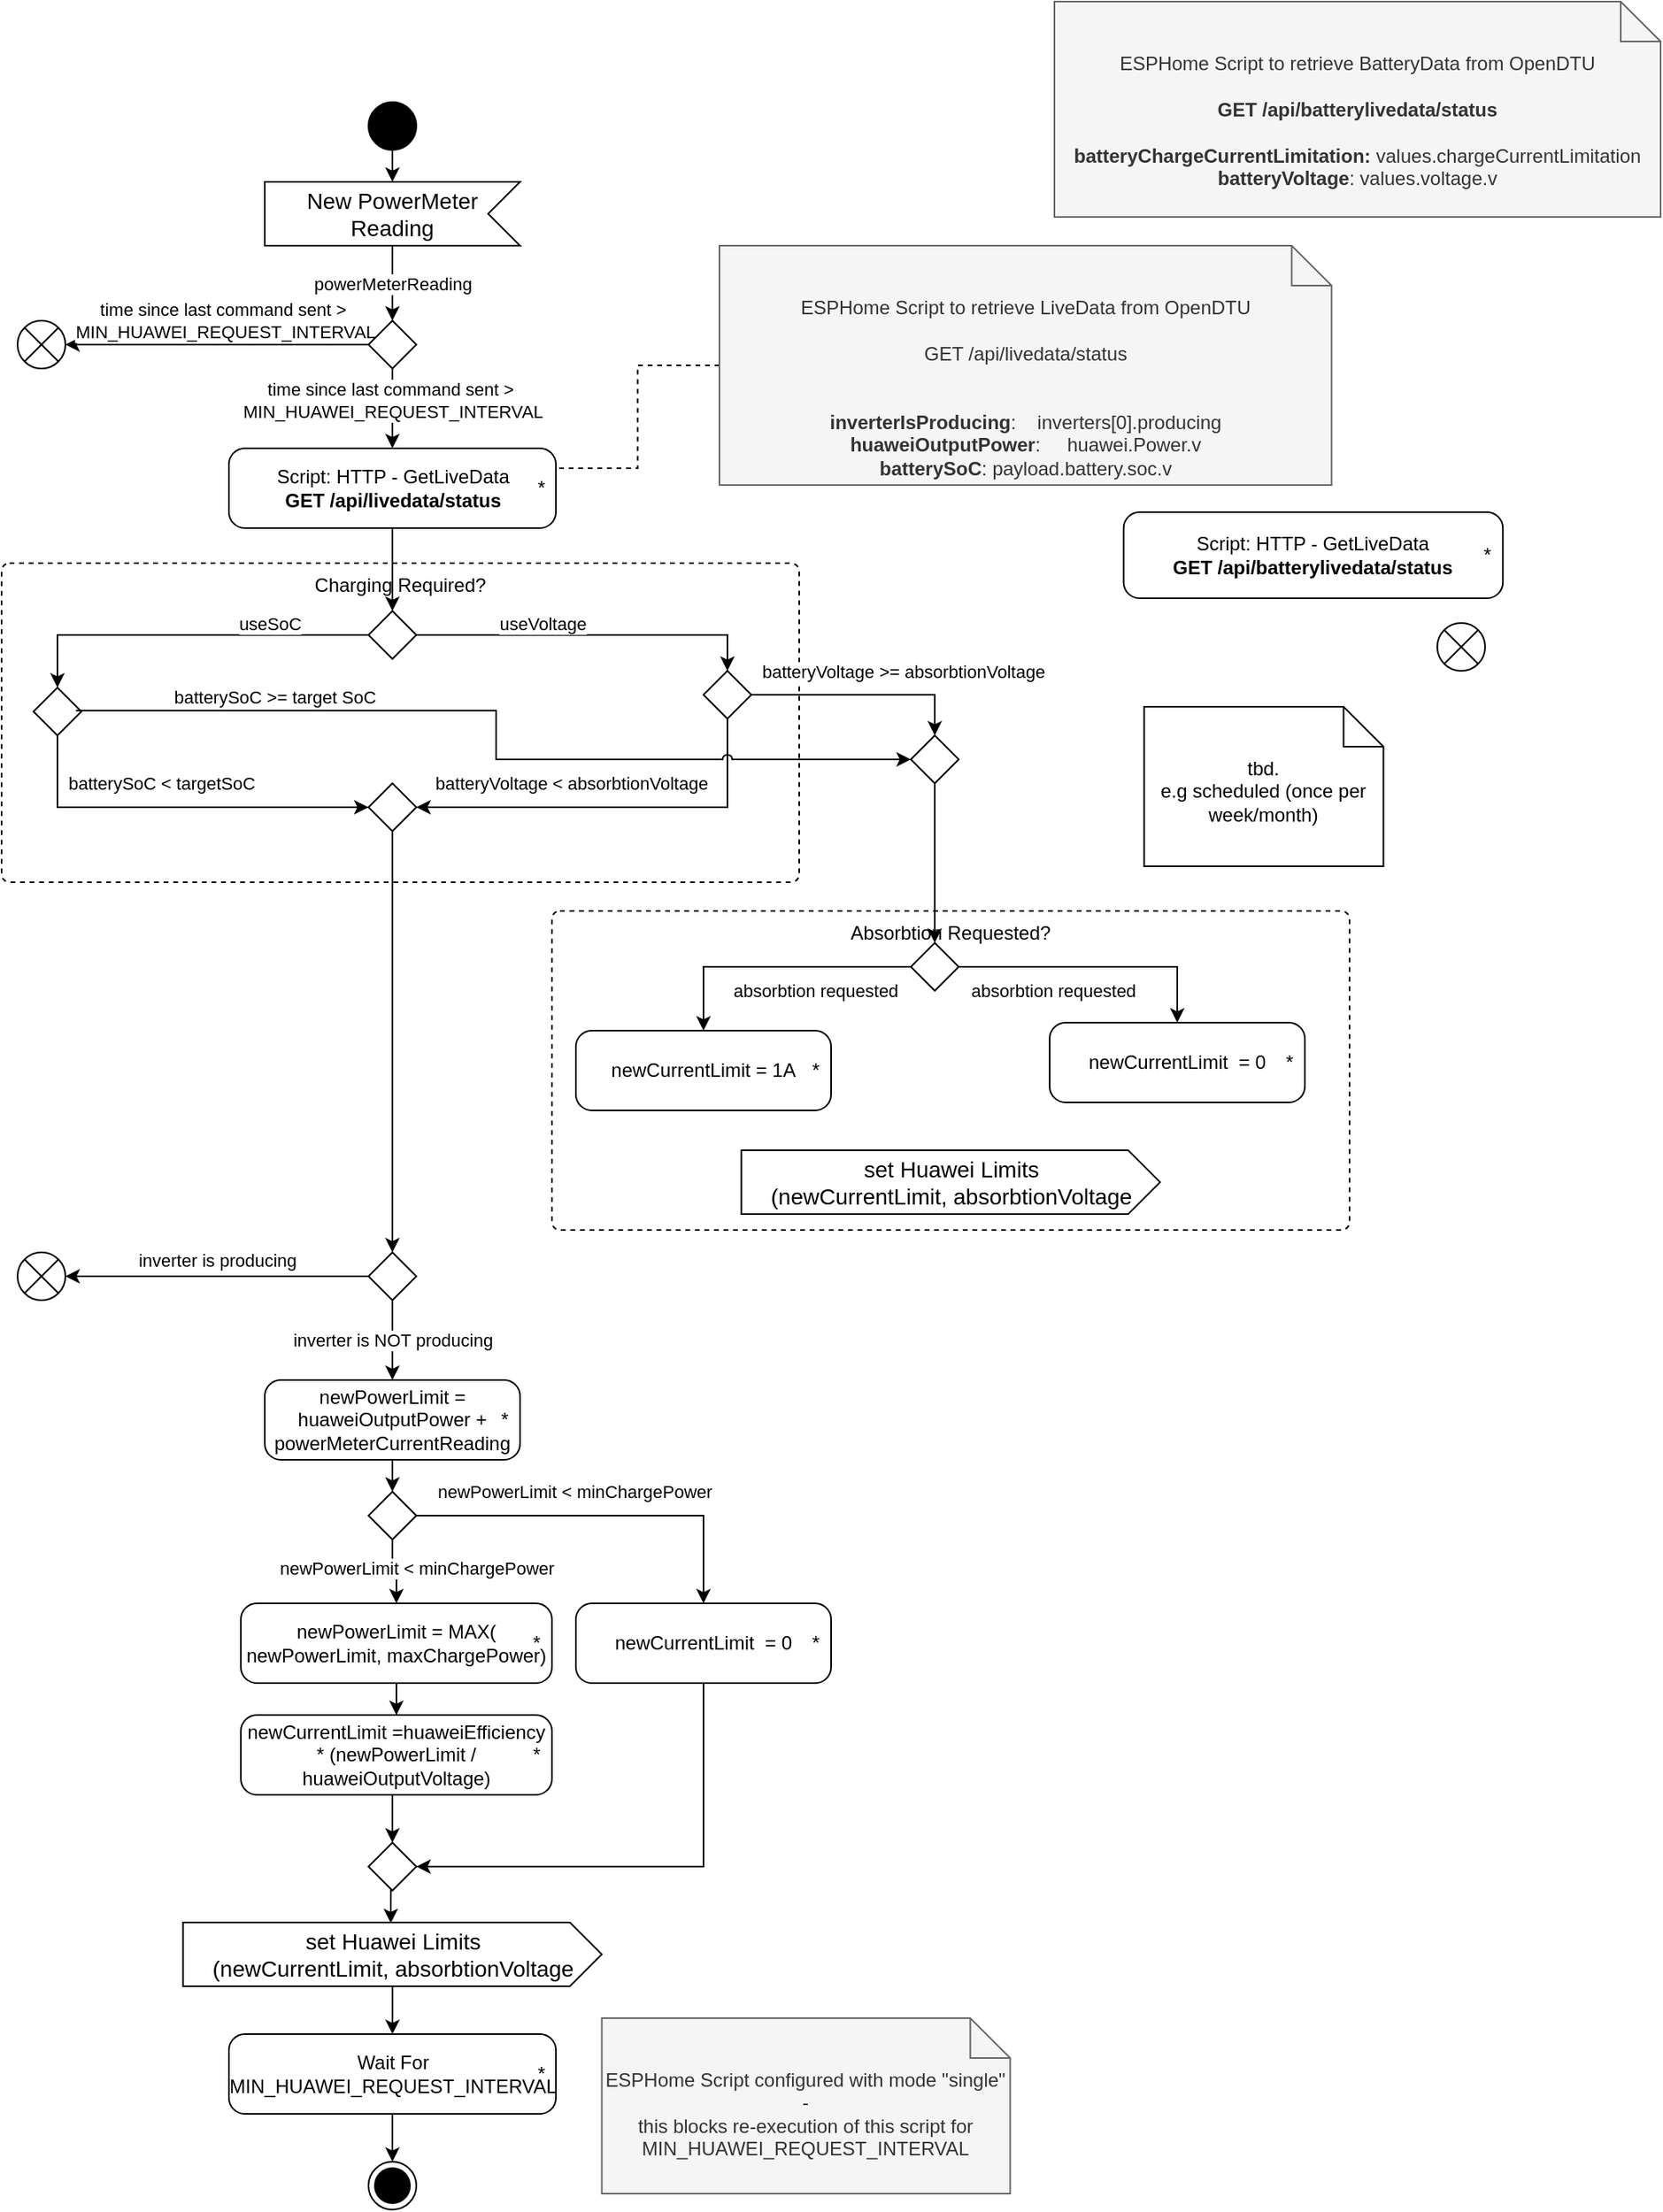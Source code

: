 <mxfile version="21.2.3" type="github">
  <diagram name="Seite-1" id="RnQn5qa8K4LxPab7MKX_">
    <mxGraphModel dx="1314" dy="717" grid="1" gridSize="10" guides="1" tooltips="1" connect="1" arrows="1" fold="1" page="1" pageScale="1" pageWidth="827" pageHeight="1169" math="0" shadow="0">
      <root>
        <mxCell id="0" />
        <mxCell id="1" parent="0" />
        <mxCell id="-vslxbHUs3JhE1hCQwjN-31" value="Absorbtion Requested?" style="html=1;align=center;verticalAlign=top;rounded=1;absoluteArcSize=1;arcSize=10;dashed=1;whiteSpace=wrap;" parent="1" vertex="1">
          <mxGeometry x="355" y="600" width="500" height="200" as="geometry" />
        </mxCell>
        <mxCell id="-vslxbHUs3JhE1hCQwjN-29" value="Charging Required?" style="html=1;align=center;verticalAlign=top;rounded=1;absoluteArcSize=1;arcSize=10;dashed=1;whiteSpace=wrap;" parent="1" vertex="1">
          <mxGeometry x="10" y="382" width="500" height="200" as="geometry" />
        </mxCell>
        <mxCell id="RYd9b7n3B8SkECeL92zZ-37" value="" style="edgeStyle=orthogonalEdgeStyle;rounded=0;orthogonalLoop=1;jettySize=auto;html=1;exitX=0.5;exitY=1;exitDx=0;exitDy=0;" edge="1" parent="1" source="RYd9b7n3B8SkECeL92zZ-31" target="RYd9b7n3B8SkECeL92zZ-34">
          <mxGeometry relative="1" as="geometry" />
        </mxCell>
        <mxCell id="RYd9b7n3B8SkECeL92zZ-39" style="edgeStyle=orthogonalEdgeStyle;rounded=0;orthogonalLoop=1;jettySize=auto;html=1;" edge="1" parent="1" source="-vslxbHUs3JhE1hCQwjN-1" target="RYd9b7n3B8SkECeL92zZ-31">
          <mxGeometry relative="1" as="geometry" />
        </mxCell>
        <mxCell id="-vslxbHUs3JhE1hCQwjN-1" value="&lt;div&gt;set Huawei Limits&lt;/div&gt;&lt;div&gt;(newCurrentLimit, absorbtionVoltage&lt;br&gt;&lt;/div&gt;" style="html=1;shape=mxgraph.infographic.ribbonSimple;notch1=0;notch2=20;align=center;verticalAlign=middle;fontSize=14;fontStyle=0;fillColor=#FFFFFF;whiteSpace=wrap;" parent="1" vertex="1">
          <mxGeometry x="123.75" y="1234" width="262.5" height="40" as="geometry" />
        </mxCell>
        <mxCell id="-vslxbHUs3JhE1hCQwjN-2" value="New PowerMeter Reading" style="html=1;shape=mxgraph.infographic.ribbonSimple;notch1=20;notch2=0;align=center;verticalAlign=middle;fontSize=14;fontStyle=0;flipH=1;fillColor=#FFFFFF;whiteSpace=wrap;" parent="1" vertex="1">
          <mxGeometry x="175" y="143" width="160" height="40" as="geometry" />
        </mxCell>
        <mxCell id="-vslxbHUs3JhE1hCQwjN-4" style="edgeStyle=orthogonalEdgeStyle;rounded=0;orthogonalLoop=1;jettySize=auto;html=1;exitX=0.5;exitY=1;exitDx=0;exitDy=0;entryX=0;entryY=0;entryDx=80;entryDy=0;entryPerimeter=0;" parent="1" source="-vslxbHUs3JhE1hCQwjN-3" target="-vslxbHUs3JhE1hCQwjN-2" edge="1">
          <mxGeometry relative="1" as="geometry" />
        </mxCell>
        <mxCell id="-vslxbHUs3JhE1hCQwjN-3" value="" style="ellipse;fillColor=strokeColor;html=1;" parent="1" vertex="1">
          <mxGeometry x="240" y="93" width="30" height="30" as="geometry" />
        </mxCell>
        <mxCell id="-vslxbHUs3JhE1hCQwjN-14" value="useSoC" style="edgeStyle=orthogonalEdgeStyle;rounded=0;orthogonalLoop=1;jettySize=auto;html=1;exitX=0;exitY=0.5;exitDx=0;exitDy=0;entryX=0.5;entryY=0;entryDx=0;entryDy=0;" parent="1" source="-vslxbHUs3JhE1hCQwjN-5" target="-vslxbHUs3JhE1hCQwjN-21" edge="1">
          <mxGeometry x="-0.458" y="-7" relative="1" as="geometry">
            <mxPoint x="330" y="452" as="targetPoint" />
            <mxPoint as="offset" />
          </mxGeometry>
        </mxCell>
        <mxCell id="-vslxbHUs3JhE1hCQwjN-5" value="" style="rhombus;" parent="1" vertex="1">
          <mxGeometry x="240" y="412" width="30" height="30" as="geometry" />
        </mxCell>
        <mxCell id="RYd9b7n3B8SkECeL92zZ-20" style="edgeStyle=orthogonalEdgeStyle;rounded=0;orthogonalLoop=1;jettySize=auto;html=1;exitX=0.5;exitY=1;exitDx=0;exitDy=0;entryX=0.5;entryY=0;entryDx=0;entryDy=0;" edge="1" parent="1" source="-vslxbHUs3JhE1hCQwjN-9" target="RYd9b7n3B8SkECeL92zZ-16">
          <mxGeometry relative="1" as="geometry" />
        </mxCell>
        <mxCell id="-vslxbHUs3JhE1hCQwjN-9" value="newPowerLimit = huaweiOutputPower + powerMeterCurrentReading" style="html=1;dashed=0;rounded=1;absoluteArcSize=1;arcSize=20;verticalAlign=middle;align=center;whiteSpace=wrap;" parent="1" vertex="1">
          <mxGeometry x="175" y="894" width="160" height="50" as="geometry" />
        </mxCell>
        <mxCell id="-vslxbHUs3JhE1hCQwjN-10" value="*" style="text;resizeWidth=0;resizeHeight=0;points=[];part=1;verticalAlign=middle;align=center;html=1;" parent="-vslxbHUs3JhE1hCQwjN-9" vertex="1">
          <mxGeometry x="1" y="0.5" width="20" height="20" relative="1" as="geometry">
            <mxPoint x="-20" y="-10" as="offset" />
          </mxGeometry>
        </mxCell>
        <mxCell id="-vslxbHUs3JhE1hCQwjN-15" value="batteryVoltage &amp;lt; absorbtionVoltage" style="edgeStyle=orthogonalEdgeStyle;rounded=0;orthogonalLoop=1;jettySize=auto;html=1;exitX=0.5;exitY=1;exitDx=0;exitDy=0;entryX=1;entryY=0.5;entryDx=0;entryDy=0;" parent="1" source="-vslxbHUs3JhE1hCQwjN-13" target="-vslxbHUs3JhE1hCQwjN-24" edge="1">
          <mxGeometry x="0.225" y="-15" relative="1" as="geometry">
            <mxPoint x="160" y="670" as="targetPoint" />
            <mxPoint as="offset" />
          </mxGeometry>
        </mxCell>
        <mxCell id="-vslxbHUs3JhE1hCQwjN-19" style="edgeStyle=orthogonalEdgeStyle;rounded=0;orthogonalLoop=1;jettySize=auto;html=1;exitX=1;exitY=0.5;exitDx=0;exitDy=0;entryX=0.5;entryY=0;entryDx=0;entryDy=0;" parent="1" source="-vslxbHUs3JhE1hCQwjN-13" target="RYd9b7n3B8SkECeL92zZ-50" edge="1">
          <mxGeometry relative="1" as="geometry">
            <mxPoint x="10" y="592" as="targetPoint" />
          </mxGeometry>
        </mxCell>
        <mxCell id="-vslxbHUs3JhE1hCQwjN-20" value="batteryVoltage &amp;gt;= absorbtionVoltage" style="edgeLabel;html=1;align=center;verticalAlign=middle;resizable=0;points=[];" parent="-vslxbHUs3JhE1hCQwjN-19" vertex="1" connectable="0">
          <mxGeometry x="-0.316" y="-2" relative="1" as="geometry">
            <mxPoint x="47" y="-17" as="offset" />
          </mxGeometry>
        </mxCell>
        <mxCell id="-vslxbHUs3JhE1hCQwjN-13" value="" style="rhombus;" parent="1" vertex="1">
          <mxGeometry x="450" y="449.5" width="30" height="30" as="geometry" />
        </mxCell>
        <mxCell id="-vslxbHUs3JhE1hCQwjN-18" value="useVoltage" style="edgeStyle=orthogonalEdgeStyle;rounded=0;orthogonalLoop=1;jettySize=auto;html=1;exitX=1;exitY=0.5;exitDx=0;exitDy=0;entryX=0.5;entryY=0;entryDx=0;entryDy=0;" parent="1" source="-vslxbHUs3JhE1hCQwjN-5" target="-vslxbHUs3JhE1hCQwjN-13" edge="1">
          <mxGeometry x="-0.273" y="7" relative="1" as="geometry">
            <mxPoint x="40" y="472" as="targetPoint" />
            <mxPoint x="165" y="437" as="sourcePoint" />
            <mxPoint as="offset" />
          </mxGeometry>
        </mxCell>
        <mxCell id="-vslxbHUs3JhE1hCQwjN-21" value="" style="rhombus;" parent="1" vertex="1">
          <mxGeometry x="30" y="460" width="30" height="30" as="geometry" />
        </mxCell>
        <mxCell id="-vslxbHUs3JhE1hCQwjN-22" value="batterySoC &amp;lt; targetSoC" style="edgeStyle=orthogonalEdgeStyle;rounded=0;orthogonalLoop=1;jettySize=auto;html=1;exitX=0.5;exitY=1;exitDx=0;exitDy=0;entryX=0;entryY=0.5;entryDx=0;entryDy=0;" parent="1" source="-vslxbHUs3JhE1hCQwjN-21" target="-vslxbHUs3JhE1hCQwjN-24" edge="1">
          <mxGeometry x="-0.084" y="15" relative="1" as="geometry">
            <mxPoint x="254.66" y="787" as="targetPoint" />
            <mxPoint x="254.66" y="677" as="sourcePoint" />
            <mxPoint as="offset" />
          </mxGeometry>
        </mxCell>
        <mxCell id="RYd9b7n3B8SkECeL92zZ-8" style="edgeStyle=orthogonalEdgeStyle;rounded=0;orthogonalLoop=1;jettySize=auto;html=1;exitX=0.5;exitY=1;exitDx=0;exitDy=0;" edge="1" parent="1" source="-vslxbHUs3JhE1hCQwjN-24" target="RYd9b7n3B8SkECeL92zZ-2">
          <mxGeometry relative="1" as="geometry" />
        </mxCell>
        <mxCell id="-vslxbHUs3JhE1hCQwjN-24" value="" style="rhombus;" parent="1" vertex="1">
          <mxGeometry x="240" y="520" width="30" height="30" as="geometry" />
        </mxCell>
        <mxCell id="-vslxbHUs3JhE1hCQwjN-25" value="" style="shape=sumEllipse;perimeter=ellipsePerimeter;html=1;backgroundOutline=1;" parent="1" vertex="1">
          <mxGeometry x="910" y="419.5" width="30" height="30" as="geometry" />
        </mxCell>
        <mxCell id="-vslxbHUs3JhE1hCQwjN-26" style="edgeStyle=orthogonalEdgeStyle;rounded=0;orthogonalLoop=1;jettySize=auto;html=1;exitX=0.886;exitY=0.481;exitDx=0;exitDy=0;exitPerimeter=0;entryX=0;entryY=0.5;entryDx=0;entryDy=0;jumpStyle=arc;" parent="1" source="-vslxbHUs3JhE1hCQwjN-21" target="RYd9b7n3B8SkECeL92zZ-50" edge="1">
          <mxGeometry relative="1" as="geometry">
            <mxPoint x="580" y="480" as="targetPoint" />
            <mxPoint x="150" y="567" as="sourcePoint" />
          </mxGeometry>
        </mxCell>
        <mxCell id="-vslxbHUs3JhE1hCQwjN-27" value="batterySoC &amp;gt;= target SoC" style="edgeLabel;html=1;align=center;verticalAlign=middle;resizable=0;points=[];" parent="-vslxbHUs3JhE1hCQwjN-26" vertex="1" connectable="0">
          <mxGeometry x="-0.316" y="-2" relative="1" as="geometry">
            <mxPoint x="-65" y="-11" as="offset" />
          </mxGeometry>
        </mxCell>
        <mxCell id="RYd9b7n3B8SkECeL92zZ-5" value="inverter is producing" style="edgeStyle=orthogonalEdgeStyle;rounded=0;orthogonalLoop=1;jettySize=auto;html=1;exitX=0;exitY=0.5;exitDx=0;exitDy=0;entryX=1;entryY=0.5;entryDx=0;entryDy=0;" edge="1" parent="1" source="RYd9b7n3B8SkECeL92zZ-2" target="RYd9b7n3B8SkECeL92zZ-6">
          <mxGeometry y="-10" relative="1" as="geometry">
            <mxPoint x="190" y="854" as="targetPoint" />
            <mxPoint as="offset" />
          </mxGeometry>
        </mxCell>
        <mxCell id="RYd9b7n3B8SkECeL92zZ-2" value="" style="rhombus;" vertex="1" parent="1">
          <mxGeometry x="240" y="814" width="30" height="30" as="geometry" />
        </mxCell>
        <mxCell id="RYd9b7n3B8SkECeL92zZ-6" value="" style="shape=sumEllipse;perimeter=ellipsePerimeter;html=1;backgroundOutline=1;" vertex="1" parent="1">
          <mxGeometry x="20" y="814" width="30" height="30" as="geometry" />
        </mxCell>
        <mxCell id="RYd9b7n3B8SkECeL92zZ-7" value="&lt;div&gt;tbd.&lt;/div&gt;&lt;div&gt;e.g scheduled (once per week/month)&lt;br&gt;&lt;/div&gt;" style="shape=note2;boundedLbl=1;whiteSpace=wrap;html=1;size=25;verticalAlign=top;align=center;" vertex="1" parent="1">
          <mxGeometry x="726.25" y="472" width="150" height="100" as="geometry" />
        </mxCell>
        <mxCell id="RYd9b7n3B8SkECeL92zZ-9" value="inverter is NOT producing" style="edgeStyle=orthogonalEdgeStyle;rounded=0;orthogonalLoop=1;jettySize=auto;html=1;exitX=0.5;exitY=1;exitDx=0;exitDy=0;" edge="1" parent="1" source="RYd9b7n3B8SkECeL92zZ-2">
          <mxGeometry x="-0.009" relative="1" as="geometry">
            <mxPoint x="255" y="894" as="targetPoint" />
            <mxPoint x="250" y="839" as="sourcePoint" />
            <mxPoint as="offset" />
          </mxGeometry>
        </mxCell>
        <mxCell id="RYd9b7n3B8SkECeL92zZ-11" value="time since last command sent &amp;gt;&amp;nbsp; &lt;br&gt;MIN_HUAWEI_REQUEST_INTERVAL" style="edgeStyle=orthogonalEdgeStyle;rounded=0;orthogonalLoop=1;jettySize=auto;html=1;exitX=0.5;exitY=1;exitDx=0;exitDy=0;entryX=0.5;entryY=0;entryDx=0;entryDy=0;" edge="1" parent="1" source="RYd9b7n3B8SkECeL92zZ-10" target="RYd9b7n3B8SkECeL92zZ-40">
          <mxGeometry x="-0.2" relative="1" as="geometry">
            <mxPoint x="720" y="500" as="targetPoint" />
            <mxPoint x="780" y="460" as="sourcePoint" />
            <mxPoint as="offset" />
          </mxGeometry>
        </mxCell>
        <mxCell id="RYd9b7n3B8SkECeL92zZ-12" value="time since last command sent &amp;gt;&amp;nbsp; &lt;br&gt;MIN_HUAWEI_REQUEST_INTERVAL" style="edgeStyle=orthogonalEdgeStyle;rounded=0;orthogonalLoop=1;jettySize=auto;html=1;entryX=1;entryY=0.5;entryDx=0;entryDy=0;exitX=0;exitY=0.5;exitDx=0;exitDy=0;" edge="1" parent="1" source="RYd9b7n3B8SkECeL92zZ-10" target="RYd9b7n3B8SkECeL92zZ-14">
          <mxGeometry x="-0.05" y="-15" relative="1" as="geometry">
            <mxPoint x="90" y="240" as="targetPoint" />
            <mxPoint x="160" y="210" as="sourcePoint" />
            <mxPoint as="offset" />
          </mxGeometry>
        </mxCell>
        <mxCell id="RYd9b7n3B8SkECeL92zZ-13" value="powerMeterReading" style="edgeStyle=orthogonalEdgeStyle;rounded=0;orthogonalLoop=1;jettySize=auto;html=1;exitX=0;exitY=0;exitDx=80;exitDy=40;exitPerimeter=0;entryX=0.5;entryY=0;entryDx=0;entryDy=0;" edge="1" parent="1" source="-vslxbHUs3JhE1hCQwjN-2" target="RYd9b7n3B8SkECeL92zZ-10">
          <mxGeometry relative="1" as="geometry">
            <mxPoint x="255" y="200" as="sourcePoint" />
            <mxPoint x="255" y="334" as="targetPoint" />
          </mxGeometry>
        </mxCell>
        <mxCell id="RYd9b7n3B8SkECeL92zZ-10" value="" style="rhombus;" vertex="1" parent="1">
          <mxGeometry x="240" y="230" width="30" height="30" as="geometry" />
        </mxCell>
        <mxCell id="RYd9b7n3B8SkECeL92zZ-14" value="" style="shape=sumEllipse;perimeter=ellipsePerimeter;html=1;backgroundOutline=1;" vertex="1" parent="1">
          <mxGeometry x="20" y="230" width="30" height="30" as="geometry" />
        </mxCell>
        <mxCell id="RYd9b7n3B8SkECeL92zZ-16" value="" style="rhombus;" vertex="1" parent="1">
          <mxGeometry x="240" y="964" width="30" height="30" as="geometry" />
        </mxCell>
        <mxCell id="RYd9b7n3B8SkECeL92zZ-17" value="newPowerLimit &amp;lt; minChargePower" style="edgeStyle=orthogonalEdgeStyle;rounded=0;orthogonalLoop=1;jettySize=auto;html=1;exitX=1;exitY=0.5;exitDx=0;exitDy=0;entryX=0.5;entryY=0;entryDx=0;entryDy=0;" edge="1" parent="1" source="RYd9b7n3B8SkECeL92zZ-16" target="RYd9b7n3B8SkECeL92zZ-18">
          <mxGeometry x="-0.158" y="15" relative="1" as="geometry">
            <mxPoint x="530" y="1074" as="targetPoint" />
            <mxPoint x="760" y="1004" as="sourcePoint" />
            <mxPoint as="offset" />
          </mxGeometry>
        </mxCell>
        <mxCell id="RYd9b7n3B8SkECeL92zZ-29" style="edgeStyle=orthogonalEdgeStyle;rounded=0;orthogonalLoop=1;jettySize=auto;html=1;exitX=0.5;exitY=1;exitDx=0;exitDy=0;entryX=1;entryY=0.5;entryDx=0;entryDy=0;" edge="1" parent="1" source="RYd9b7n3B8SkECeL92zZ-18" target="RYd9b7n3B8SkECeL92zZ-27">
          <mxGeometry relative="1" as="geometry" />
        </mxCell>
        <mxCell id="RYd9b7n3B8SkECeL92zZ-18" value="newCurrentLimit&amp;nbsp; = 0" style="html=1;dashed=0;rounded=1;absoluteArcSize=1;arcSize=20;verticalAlign=middle;align=center;whiteSpace=wrap;" vertex="1" parent="1">
          <mxGeometry x="370" y="1034" width="160" height="50" as="geometry" />
        </mxCell>
        <mxCell id="RYd9b7n3B8SkECeL92zZ-19" value="*" style="text;resizeWidth=0;resizeHeight=0;points=[];part=1;verticalAlign=middle;align=center;html=1;" vertex="1" parent="RYd9b7n3B8SkECeL92zZ-18">
          <mxGeometry x="1" y="0.5" width="20" height="20" relative="1" as="geometry">
            <mxPoint x="-20" y="-10" as="offset" />
          </mxGeometry>
        </mxCell>
        <mxCell id="RYd9b7n3B8SkECeL92zZ-59" style="edgeStyle=orthogonalEdgeStyle;rounded=0;orthogonalLoop=1;jettySize=auto;html=1;entryX=0.5;entryY=0;entryDx=0;entryDy=0;" edge="1" parent="1" source="RYd9b7n3B8SkECeL92zZ-21" target="RYd9b7n3B8SkECeL92zZ-25">
          <mxGeometry relative="1" as="geometry" />
        </mxCell>
        <mxCell id="RYd9b7n3B8SkECeL92zZ-21" value="newPowerLimit = MAX( newPowerLimit, maxChargePower)" style="html=1;dashed=0;rounded=1;absoluteArcSize=1;arcSize=20;verticalAlign=middle;align=center;whiteSpace=wrap;" vertex="1" parent="1">
          <mxGeometry x="160" y="1034" width="195" height="50" as="geometry" />
        </mxCell>
        <mxCell id="RYd9b7n3B8SkECeL92zZ-22" value="*" style="text;resizeWidth=0;resizeHeight=0;points=[];part=1;verticalAlign=middle;align=center;html=1;" vertex="1" parent="RYd9b7n3B8SkECeL92zZ-21">
          <mxGeometry x="1" y="0.5" width="20" height="20" relative="1" as="geometry">
            <mxPoint x="-20" y="-10" as="offset" />
          </mxGeometry>
        </mxCell>
        <mxCell id="RYd9b7n3B8SkECeL92zZ-24" value="newPowerLimit &amp;lt; minChargePower" style="edgeStyle=orthogonalEdgeStyle;rounded=0;orthogonalLoop=1;jettySize=auto;html=1;exitX=0.5;exitY=1;exitDx=0;exitDy=0;" edge="1" parent="1" source="RYd9b7n3B8SkECeL92zZ-16" target="RYd9b7n3B8SkECeL92zZ-21">
          <mxGeometry x="-0.158" y="15" relative="1" as="geometry">
            <mxPoint x="530" y="1024" as="targetPoint" />
            <mxPoint x="280" y="989" as="sourcePoint" />
            <mxPoint as="offset" />
          </mxGeometry>
        </mxCell>
        <mxCell id="RYd9b7n3B8SkECeL92zZ-28" style="edgeStyle=orthogonalEdgeStyle;rounded=0;orthogonalLoop=1;jettySize=auto;html=1;exitX=0.5;exitY=1;exitDx=0;exitDy=0;entryX=0.5;entryY=0;entryDx=0;entryDy=0;" edge="1" parent="1" source="RYd9b7n3B8SkECeL92zZ-25" target="RYd9b7n3B8SkECeL92zZ-27">
          <mxGeometry relative="1" as="geometry" />
        </mxCell>
        <mxCell id="RYd9b7n3B8SkECeL92zZ-25" value="newCurrentLimit =huaweiEfficiency * (newPowerLimit / huaweiOutputVoltage)" style="html=1;dashed=0;rounded=1;absoluteArcSize=1;arcSize=20;verticalAlign=middle;align=center;whiteSpace=wrap;" vertex="1" parent="1">
          <mxGeometry x="160" y="1104" width="195" height="50" as="geometry" />
        </mxCell>
        <mxCell id="RYd9b7n3B8SkECeL92zZ-26" value="*" style="text;resizeWidth=0;resizeHeight=0;points=[];part=1;verticalAlign=middle;align=center;html=1;" vertex="1" parent="RYd9b7n3B8SkECeL92zZ-25">
          <mxGeometry x="1" y="0.5" width="20" height="20" relative="1" as="geometry">
            <mxPoint x="-20" y="-10" as="offset" />
          </mxGeometry>
        </mxCell>
        <mxCell id="RYd9b7n3B8SkECeL92zZ-30" style="edgeStyle=orthogonalEdgeStyle;rounded=0;orthogonalLoop=1;jettySize=auto;html=1;exitX=0.5;exitY=1;exitDx=0;exitDy=0;entryX=0.496;entryY=0.011;entryDx=0;entryDy=0;entryPerimeter=0;" edge="1" parent="1" source="RYd9b7n3B8SkECeL92zZ-27" target="-vslxbHUs3JhE1hCQwjN-1">
          <mxGeometry relative="1" as="geometry" />
        </mxCell>
        <mxCell id="RYd9b7n3B8SkECeL92zZ-27" value="" style="rhombus;" vertex="1" parent="1">
          <mxGeometry x="240" y="1184" width="30" height="30" as="geometry" />
        </mxCell>
        <mxCell id="RYd9b7n3B8SkECeL92zZ-31" value="Wait For MIN_HUAWEI_REQUEST_INTERVAL " style="html=1;dashed=0;rounded=1;absoluteArcSize=1;arcSize=20;verticalAlign=middle;align=center;whiteSpace=wrap;" vertex="1" parent="1">
          <mxGeometry x="152.5" y="1304" width="205" height="50" as="geometry" />
        </mxCell>
        <mxCell id="RYd9b7n3B8SkECeL92zZ-32" value="*" style="text;resizeWidth=0;resizeHeight=0;points=[];part=1;verticalAlign=middle;align=center;html=1;" vertex="1" parent="RYd9b7n3B8SkECeL92zZ-31">
          <mxGeometry x="1" y="0.5" width="20" height="20" relative="1" as="geometry">
            <mxPoint x="-20" y="-10" as="offset" />
          </mxGeometry>
        </mxCell>
        <mxCell id="RYd9b7n3B8SkECeL92zZ-34" value="" style="ellipse;html=1;shape=endState;fillColor=strokeColor;" vertex="1" parent="1">
          <mxGeometry x="240" y="1384" width="30" height="30" as="geometry" />
        </mxCell>
        <mxCell id="RYd9b7n3B8SkECeL92zZ-35" value="ESPHome Script configured with mode &quot;single&quot; - &lt;br&gt;this blocks re-execution of this script for MIN_HUAWEI_REQUEST_INTERVAL" style="shape=note2;boundedLbl=1;whiteSpace=wrap;html=1;size=25;verticalAlign=top;align=center;fillColor=#f5f5f5;fontColor=#333333;strokeColor=#666666;" vertex="1" parent="1">
          <mxGeometry x="386.25" y="1294" width="256" height="110" as="geometry" />
        </mxCell>
        <mxCell id="RYd9b7n3B8SkECeL92zZ-43" style="edgeStyle=orthogonalEdgeStyle;rounded=0;orthogonalLoop=1;jettySize=auto;html=1;exitX=0.5;exitY=1;exitDx=0;exitDy=0;entryX=0.5;entryY=0;entryDx=0;entryDy=0;" edge="1" parent="1" source="RYd9b7n3B8SkECeL92zZ-40" target="-vslxbHUs3JhE1hCQwjN-5">
          <mxGeometry relative="1" as="geometry" />
        </mxCell>
        <mxCell id="RYd9b7n3B8SkECeL92zZ-40" value="Script: HTTP - GetLiveData&lt;br&gt;&lt;b&gt;GET /api/livedata/status&lt;/b&gt;" style="html=1;dashed=0;rounded=1;absoluteArcSize=1;arcSize=20;verticalAlign=middle;align=center;whiteSpace=wrap;" vertex="1" parent="1">
          <mxGeometry x="152.5" y="310" width="205" height="50" as="geometry" />
        </mxCell>
        <mxCell id="RYd9b7n3B8SkECeL92zZ-41" value="*" style="text;resizeWidth=0;resizeHeight=0;points=[];part=1;verticalAlign=middle;align=center;html=1;" vertex="1" parent="RYd9b7n3B8SkECeL92zZ-40">
          <mxGeometry x="1" y="0.5" width="20" height="20" relative="1" as="geometry">
            <mxPoint x="-20" y="-10" as="offset" />
          </mxGeometry>
        </mxCell>
        <mxCell id="RYd9b7n3B8SkECeL92zZ-44" style="edgeStyle=orthogonalEdgeStyle;rounded=0;orthogonalLoop=1;jettySize=auto;html=1;dashed=1;endArrow=none;endFill=0;entryX=1;entryY=0.25;entryDx=0;entryDy=0;" edge="1" parent="1" source="RYd9b7n3B8SkECeL92zZ-42" target="RYd9b7n3B8SkECeL92zZ-40">
          <mxGeometry relative="1" as="geometry">
            <mxPoint x="430" y="320" as="targetPoint" />
          </mxGeometry>
        </mxCell>
        <mxCell id="RYd9b7n3B8SkECeL92zZ-42" value="&lt;div&gt;ESPHome Script to retrieve LiveData from OpenDTU &lt;/div&gt;&lt;br&gt;GET /api/livedata/status&lt;br&gt;&lt;div&gt;&lt;br&gt;&lt;/div&gt;&lt;div&gt;&lt;br&gt;&lt;/div&gt;&lt;b&gt;inverterIsProducing&lt;/b&gt;: &amp;nbsp;&amp;nbsp; inverters[0].producing &lt;br&gt;&lt;div&gt;&lt;b&gt;huaweiOutputPower&lt;/b&gt;:&amp;nbsp;&amp;nbsp;&amp;nbsp;&amp;nbsp; huawei.Power.v&lt;/div&gt;&lt;div&gt;&lt;b&gt;batterySoC&lt;/b&gt;: payload.battery.soc.v&lt;br&gt;&lt;/div&gt;" style="shape=note2;boundedLbl=1;whiteSpace=wrap;html=1;size=25;verticalAlign=top;align=center;fillColor=#f5f5f5;fontColor=#333333;strokeColor=#666666;" vertex="1" parent="1">
          <mxGeometry x="460" y="183" width="383.75" height="150" as="geometry" />
        </mxCell>
        <mxCell id="RYd9b7n3B8SkECeL92zZ-45" value="&lt;div&gt;Script: HTTP - GetLiveData&lt;/div&gt;&lt;div&gt;&lt;b&gt;&lt;span class=&quot;red-ui-debug-msg-payload&quot;&gt;GET /api/batterylivedata/status&lt;/span&gt;&lt;/b&gt;&lt;/div&gt;" style="html=1;dashed=0;rounded=1;absoluteArcSize=1;arcSize=20;verticalAlign=middle;align=center;whiteSpace=wrap;" vertex="1" parent="1">
          <mxGeometry x="713.38" y="350" width="237.75" height="54" as="geometry" />
        </mxCell>
        <mxCell id="RYd9b7n3B8SkECeL92zZ-46" value="*" style="text;resizeWidth=0;resizeHeight=0;points=[];part=1;verticalAlign=middle;align=center;html=1;" vertex="1" parent="RYd9b7n3B8SkECeL92zZ-45">
          <mxGeometry x="1" y="0.5" width="20" height="20" relative="1" as="geometry">
            <mxPoint x="-20" y="-10" as="offset" />
          </mxGeometry>
        </mxCell>
        <mxCell id="RYd9b7n3B8SkECeL92zZ-47" value="&lt;div&gt;&lt;div&gt;ESPHome Script to retrieve BatteryData from OpenDTU&lt;/div&gt;&lt;div&gt;&lt;br&gt;&lt;/div&gt;&lt;b&gt;GET /api/batterylivedata/status&lt;br&gt;&lt;/b&gt;&lt;/div&gt;&lt;div&gt;&lt;b&gt;&lt;br&gt;&lt;/b&gt;&lt;/div&gt;&lt;div&gt;&lt;b&gt;batteryChargeCurrentLimitation:&lt;/b&gt; values.chargeCurrentLimitation&lt;/div&gt;&lt;div&gt;&lt;b&gt;batteryVoltage&lt;/b&gt;: values.voltage.v&lt;br&gt;&lt;/div&gt;&lt;div&gt;&lt;br&gt;&lt;/div&gt;&lt;div&gt;&lt;br&gt;&lt;/div&gt;" style="shape=note2;boundedLbl=1;whiteSpace=wrap;html=1;size=25;verticalAlign=top;align=center;fillColor=#f5f5f5;fontColor=#333333;strokeColor=#666666;" vertex="1" parent="1">
          <mxGeometry x="670" y="30" width="380" height="135" as="geometry" />
        </mxCell>
        <mxCell id="RYd9b7n3B8SkECeL92zZ-55" style="edgeStyle=orthogonalEdgeStyle;rounded=0;orthogonalLoop=1;jettySize=auto;html=1;entryX=0.5;entryY=0;entryDx=0;entryDy=0;exitX=0.5;exitY=1;exitDx=0;exitDy=0;" edge="1" parent="1" source="RYd9b7n3B8SkECeL92zZ-50" target="RYd9b7n3B8SkECeL92zZ-51">
          <mxGeometry relative="1" as="geometry" />
        </mxCell>
        <mxCell id="RYd9b7n3B8SkECeL92zZ-50" value="" style="rhombus;" vertex="1" parent="1">
          <mxGeometry x="580" y="490" width="30" height="30" as="geometry" />
        </mxCell>
        <mxCell id="RYd9b7n3B8SkECeL92zZ-54" value="absorbtion requested" style="edgeStyle=orthogonalEdgeStyle;rounded=0;orthogonalLoop=1;jettySize=auto;html=1;entryX=0.5;entryY=0;entryDx=0;entryDy=0;exitX=0;exitY=0.5;exitDx=0;exitDy=0;" edge="1" parent="1" source="RYd9b7n3B8SkECeL92zZ-51" target="RYd9b7n3B8SkECeL92zZ-52">
          <mxGeometry x="-0.294" y="15" relative="1" as="geometry">
            <mxPoint as="offset" />
          </mxGeometry>
        </mxCell>
        <mxCell id="RYd9b7n3B8SkECeL92zZ-51" value="" style="rhombus;" vertex="1" parent="1">
          <mxGeometry x="580" y="620" width="30" height="30" as="geometry" />
        </mxCell>
        <mxCell id="RYd9b7n3B8SkECeL92zZ-52" value="newCurrentLimit = 1A" style="html=1;dashed=0;rounded=1;absoluteArcSize=1;arcSize=20;verticalAlign=middle;align=center;whiteSpace=wrap;" vertex="1" parent="1">
          <mxGeometry x="370" y="675" width="160" height="50" as="geometry" />
        </mxCell>
        <mxCell id="RYd9b7n3B8SkECeL92zZ-53" value="*" style="text;resizeWidth=0;resizeHeight=0;points=[];part=1;verticalAlign=middle;align=center;html=1;" vertex="1" parent="RYd9b7n3B8SkECeL92zZ-52">
          <mxGeometry x="1" y="0.5" width="20" height="20" relative="1" as="geometry">
            <mxPoint x="-20" y="-10" as="offset" />
          </mxGeometry>
        </mxCell>
        <mxCell id="RYd9b7n3B8SkECeL92zZ-60" value="&lt;div&gt;set Huawei Limits&lt;/div&gt;&lt;div&gt;(newCurrentLimit, absorbtionVoltage&lt;br&gt;&lt;/div&gt;" style="html=1;shape=mxgraph.infographic.ribbonSimple;notch1=0;notch2=20;align=center;verticalAlign=middle;fontSize=14;fontStyle=0;fillColor=#FFFFFF;whiteSpace=wrap;" vertex="1" parent="1">
          <mxGeometry x="473.75" y="750" width="262.5" height="40" as="geometry" />
        </mxCell>
        <mxCell id="RYd9b7n3B8SkECeL92zZ-61" value="newCurrentLimit&amp;nbsp; = 0" style="html=1;dashed=0;rounded=1;absoluteArcSize=1;arcSize=20;verticalAlign=middle;align=center;whiteSpace=wrap;" vertex="1" parent="1">
          <mxGeometry x="667" y="670" width="160" height="50" as="geometry" />
        </mxCell>
        <mxCell id="RYd9b7n3B8SkECeL92zZ-62" value="*" style="text;resizeWidth=0;resizeHeight=0;points=[];part=1;verticalAlign=middle;align=center;html=1;" vertex="1" parent="RYd9b7n3B8SkECeL92zZ-61">
          <mxGeometry x="1" y="0.5" width="20" height="20" relative="1" as="geometry">
            <mxPoint x="-20" y="-10" as="offset" />
          </mxGeometry>
        </mxCell>
        <mxCell id="RYd9b7n3B8SkECeL92zZ-63" value="absorbtion requested" style="edgeStyle=orthogonalEdgeStyle;rounded=0;orthogonalLoop=1;jettySize=auto;html=1;entryX=0.5;entryY=0;entryDx=0;entryDy=0;exitX=1;exitY=0.5;exitDx=0;exitDy=0;" edge="1" parent="1" source="RYd9b7n3B8SkECeL92zZ-51" target="RYd9b7n3B8SkECeL92zZ-61">
          <mxGeometry x="-0.321" y="-15" relative="1" as="geometry">
            <mxPoint x="590" y="645" as="sourcePoint" />
            <mxPoint x="460" y="685" as="targetPoint" />
            <mxPoint as="offset" />
          </mxGeometry>
        </mxCell>
      </root>
    </mxGraphModel>
  </diagram>
</mxfile>
